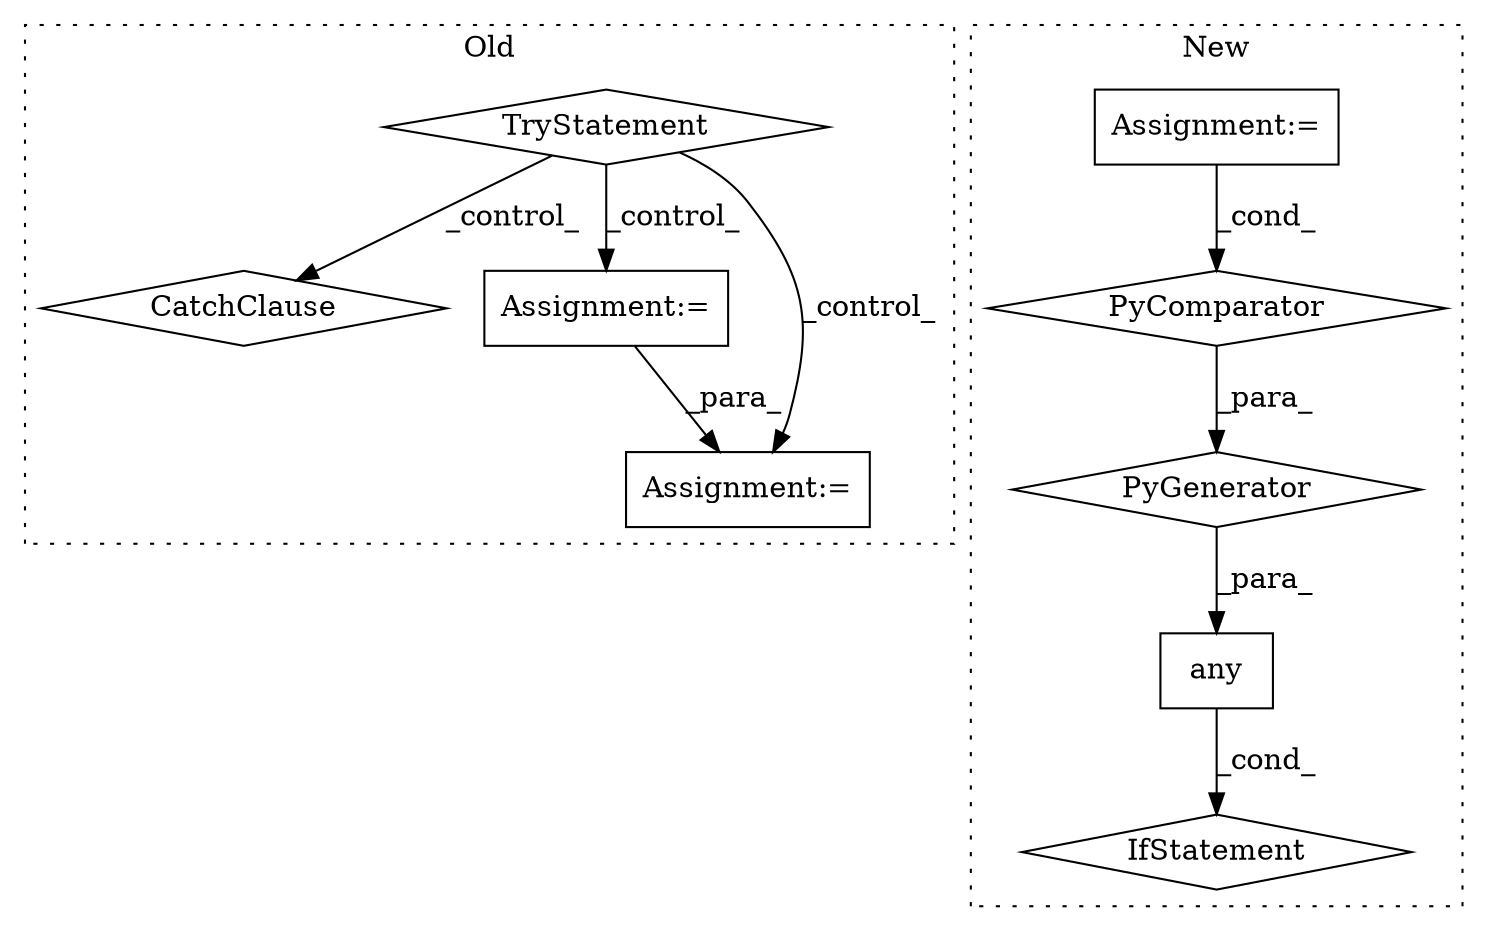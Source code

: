 digraph G {
subgraph cluster0 {
1 [label="TryStatement" a="54" s="1791" l="4" shape="diamond"];
3 [label="CatchClause" a="12" s="2378,2414" l="11,2" shape="diamond"];
6 [label="Assignment:=" a="7" s="1898" l="6" shape="box"];
9 [label="Assignment:=" a="7" s="1930" l="1" shape="box"];
label = "Old";
style="dotted";
}
subgraph cluster1 {
2 [label="any" a="32" s="2019,2140" l="13,-3" shape="box"];
4 [label="Assignment:=" a="7" s="2110" l="24" shape="box"];
5 [label="PyComparator" a="113" s="2110" l="24" shape="diamond"];
7 [label="PyGenerator" a="107" s="2032" l="108" shape="diamond"];
8 [label="IfStatement" a="25" s="2015,2137" l="4,2" shape="diamond"];
label = "New";
style="dotted";
}
1 -> 6 [label="_control_"];
1 -> 3 [label="_control_"];
1 -> 9 [label="_control_"];
2 -> 8 [label="_cond_"];
4 -> 5 [label="_cond_"];
5 -> 7 [label="_para_"];
6 -> 9 [label="_para_"];
7 -> 2 [label="_para_"];
}